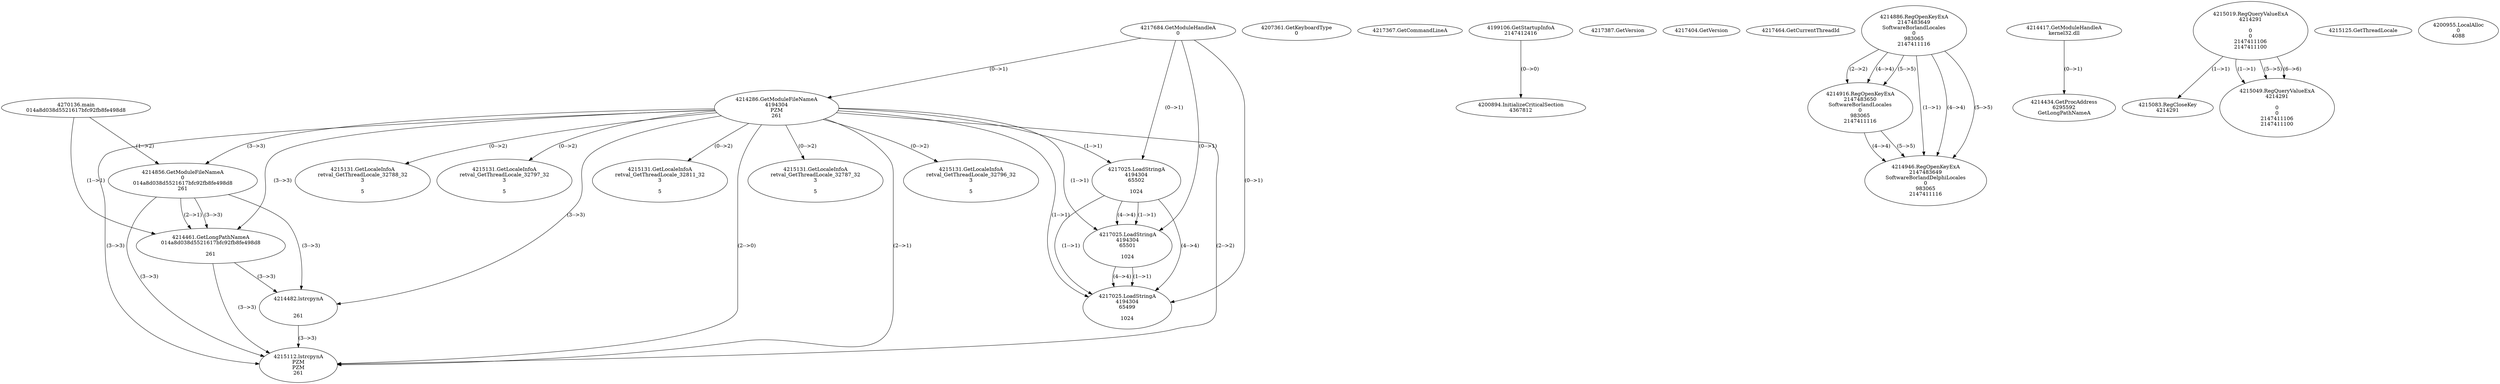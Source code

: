 // Global SCDG with merge call
digraph {
	0 [label="4270136.main
014a8d038d5521617bfc92fb8fe498d8"]
	1 [label="4217684.GetModuleHandleA
0"]
	2 [label="4207361.GetKeyboardType
0"]
	3 [label="4217367.GetCommandLineA
"]
	4 [label="4199106.GetStartupInfoA
2147412416"]
	5 [label="4217387.GetVersion
"]
	6 [label="4217404.GetVersion
"]
	7 [label="4217464.GetCurrentThreadId
"]
	8 [label="4214286.GetModuleFileNameA
4194304
PZM
261"]
	1 -> 8 [label="(0-->1)"]
	9 [label="4214856.GetModuleFileNameA
0
014a8d038d5521617bfc92fb8fe498d8
261"]
	0 -> 9 [label="(1-->2)"]
	8 -> 9 [label="(3-->3)"]
	10 [label="4214886.RegOpenKeyExA
2147483649
Software\Borland\Locales
0
983065
2147411116"]
	11 [label="4214916.RegOpenKeyExA
2147483650
Software\Borland\Locales
0
983065
2147411116"]
	10 -> 11 [label="(2-->2)"]
	10 -> 11 [label="(4-->4)"]
	10 -> 11 [label="(5-->5)"]
	12 [label="4214417.GetModuleHandleA
kernel32.dll"]
	13 [label="4214434.GetProcAddress
6295592
GetLongPathNameA"]
	12 -> 13 [label="(0-->1)"]
	14 [label="4214461.GetLongPathNameA
014a8d038d5521617bfc92fb8fe498d8

261"]
	0 -> 14 [label="(1-->1)"]
	9 -> 14 [label="(2-->1)"]
	8 -> 14 [label="(3-->3)"]
	9 -> 14 [label="(3-->3)"]
	15 [label="4214482.lstrcpynA


261"]
	8 -> 15 [label="(3-->3)"]
	9 -> 15 [label="(3-->3)"]
	14 -> 15 [label="(3-->3)"]
	16 [label="4215019.RegQueryValueExA
4214291

0
0
2147411106
2147411100"]
	17 [label="4215083.RegCloseKey
4214291"]
	16 -> 17 [label="(1-->1)"]
	18 [label="4215112.lstrcpynA
PZM
PZM
261"]
	8 -> 18 [label="(2-->1)"]
	8 -> 18 [label="(2-->2)"]
	8 -> 18 [label="(3-->3)"]
	9 -> 18 [label="(3-->3)"]
	14 -> 18 [label="(3-->3)"]
	15 -> 18 [label="(3-->3)"]
	8 -> 18 [label="(2-->0)"]
	19 [label="4215125.GetThreadLocale
"]
	20 [label="4215131.GetLocaleInfoA
retval_GetThreadLocale_32788_32
3

5"]
	8 -> 20 [label="(0-->2)"]
	21 [label="4217025.LoadStringA
4194304
65502

1024"]
	1 -> 21 [label="(0-->1)"]
	8 -> 21 [label="(1-->1)"]
	22 [label="4214946.RegOpenKeyExA
2147483649
Software\Borland\Delphi\Locales
0
983065
2147411116"]
	10 -> 22 [label="(1-->1)"]
	10 -> 22 [label="(4-->4)"]
	11 -> 22 [label="(4-->4)"]
	10 -> 22 [label="(5-->5)"]
	11 -> 22 [label="(5-->5)"]
	23 [label="4215131.GetLocaleInfoA
retval_GetThreadLocale_32797_32
3

5"]
	8 -> 23 [label="(0-->2)"]
	24 [label="4217025.LoadStringA
4194304
65501

1024"]
	1 -> 24 [label="(0-->1)"]
	8 -> 24 [label="(1-->1)"]
	21 -> 24 [label="(1-->1)"]
	21 -> 24 [label="(4-->4)"]
	25 [label="4215049.RegQueryValueExA
4214291

0
0
2147411106
2147411100"]
	16 -> 25 [label="(1-->1)"]
	16 -> 25 [label="(5-->5)"]
	16 -> 25 [label="(6-->6)"]
	26 [label="4215131.GetLocaleInfoA
retval_GetThreadLocale_32811_32
3

5"]
	8 -> 26 [label="(0-->2)"]
	27 [label="4200894.InitializeCriticalSection
4367812"]
	4 -> 27 [label="(0-->0)"]
	28 [label="4200955.LocalAlloc
0
4088"]
	29 [label="4217025.LoadStringA
4194304
65499

1024"]
	1 -> 29 [label="(0-->1)"]
	8 -> 29 [label="(1-->1)"]
	21 -> 29 [label="(1-->1)"]
	24 -> 29 [label="(1-->1)"]
	21 -> 29 [label="(4-->4)"]
	24 -> 29 [label="(4-->4)"]
	30 [label="4215131.GetLocaleInfoA
retval_GetThreadLocale_32787_32
3

5"]
	8 -> 30 [label="(0-->2)"]
	31 [label="4215131.GetLocaleInfoA
retval_GetThreadLocale_32796_32
3

5"]
	8 -> 31 [label="(0-->2)"]
}
